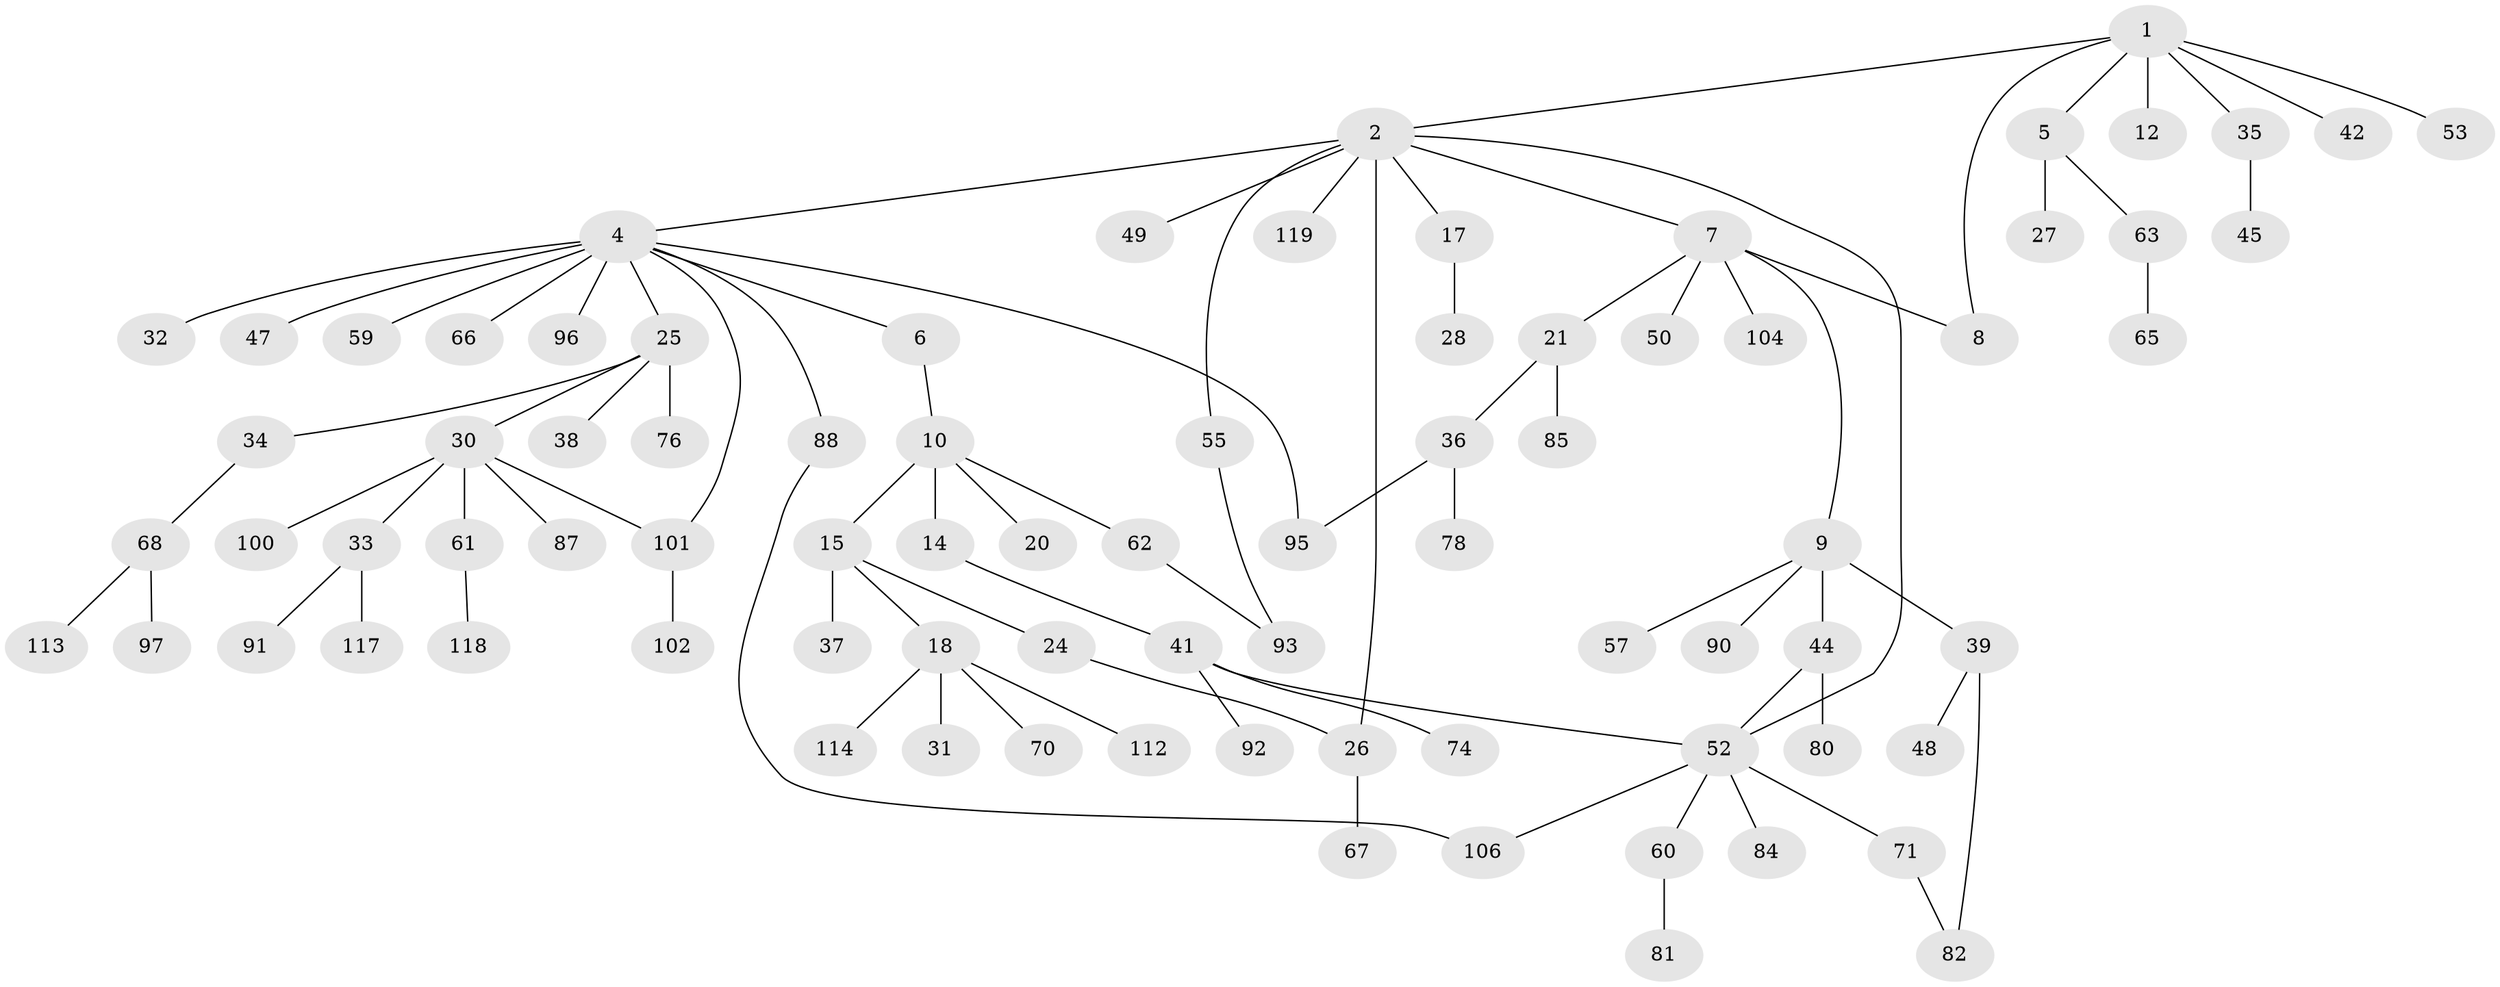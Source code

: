 // Generated by graph-tools (version 1.1) at 2025/23/03/03/25 07:23:34]
// undirected, 82 vertices, 90 edges
graph export_dot {
graph [start="1"]
  node [color=gray90,style=filled];
  1 [super="+16"];
  2 [super="+3"];
  4 [super="+19"];
  5 [super="+13"];
  6;
  7 [super="+46"];
  8 [super="+29"];
  9 [super="+22"];
  10 [super="+11"];
  12 [super="+69"];
  14;
  15 [super="+77"];
  17 [super="+54"];
  18 [super="+98"];
  20;
  21 [super="+23"];
  24 [super="+40"];
  25 [super="+109"];
  26;
  27;
  28;
  30 [super="+43"];
  31;
  32;
  33 [super="+56"];
  34;
  35;
  36;
  37;
  38;
  39 [super="+79"];
  41 [super="+73"];
  42;
  44 [super="+94"];
  45;
  47;
  48 [super="+51"];
  49;
  50;
  52 [super="+64"];
  53;
  55;
  57 [super="+58"];
  59;
  60;
  61;
  62 [super="+83"];
  63 [super="+115"];
  65 [super="+111"];
  66;
  67 [super="+72"];
  68 [super="+86"];
  70;
  71 [super="+75"];
  74;
  76;
  78;
  80 [super="+120"];
  81;
  82 [super="+110"];
  84;
  85;
  87;
  88 [super="+89"];
  90;
  91;
  92 [super="+103"];
  93 [super="+105"];
  95 [super="+99"];
  96 [super="+107"];
  97;
  100;
  101 [super="+108"];
  102;
  104;
  106 [super="+116"];
  112;
  113;
  114;
  117;
  118;
  119;
  1 -- 2;
  1 -- 5;
  1 -- 8;
  1 -- 12;
  1 -- 35;
  1 -- 42;
  1 -- 53;
  2 -- 26;
  2 -- 49;
  2 -- 119;
  2 -- 52;
  2 -- 17;
  2 -- 4;
  2 -- 7;
  2 -- 55;
  4 -- 6;
  4 -- 25;
  4 -- 32 [weight=2];
  4 -- 47;
  4 -- 59;
  4 -- 66;
  4 -- 88;
  4 -- 95;
  4 -- 96;
  4 -- 101;
  5 -- 27;
  5 -- 63 [weight=2];
  6 -- 10;
  7 -- 9;
  7 -- 21;
  7 -- 8;
  7 -- 50;
  7 -- 104;
  9 -- 44;
  9 -- 90;
  9 -- 39;
  9 -- 57;
  10 -- 15;
  10 -- 20;
  10 -- 62;
  10 -- 14;
  14 -- 41;
  15 -- 18;
  15 -- 24;
  15 -- 37;
  17 -- 28;
  18 -- 31;
  18 -- 70;
  18 -- 114;
  18 -- 112;
  21 -- 36;
  21 -- 85;
  24 -- 26;
  25 -- 30;
  25 -- 34;
  25 -- 38;
  25 -- 76;
  26 -- 67;
  30 -- 33;
  30 -- 87;
  30 -- 101;
  30 -- 100;
  30 -- 61;
  33 -- 91;
  33 -- 117;
  34 -- 68;
  35 -- 45;
  36 -- 78;
  36 -- 95;
  39 -- 48;
  39 -- 82;
  41 -- 74;
  41 -- 92;
  41 -- 52;
  44 -- 52;
  44 -- 80;
  52 -- 60;
  52 -- 71;
  52 -- 84;
  52 -- 106;
  55 -- 93;
  60 -- 81;
  61 -- 118;
  62 -- 93;
  63 -- 65;
  68 -- 97;
  68 -- 113;
  71 -- 82;
  88 -- 106;
  101 -- 102;
}
